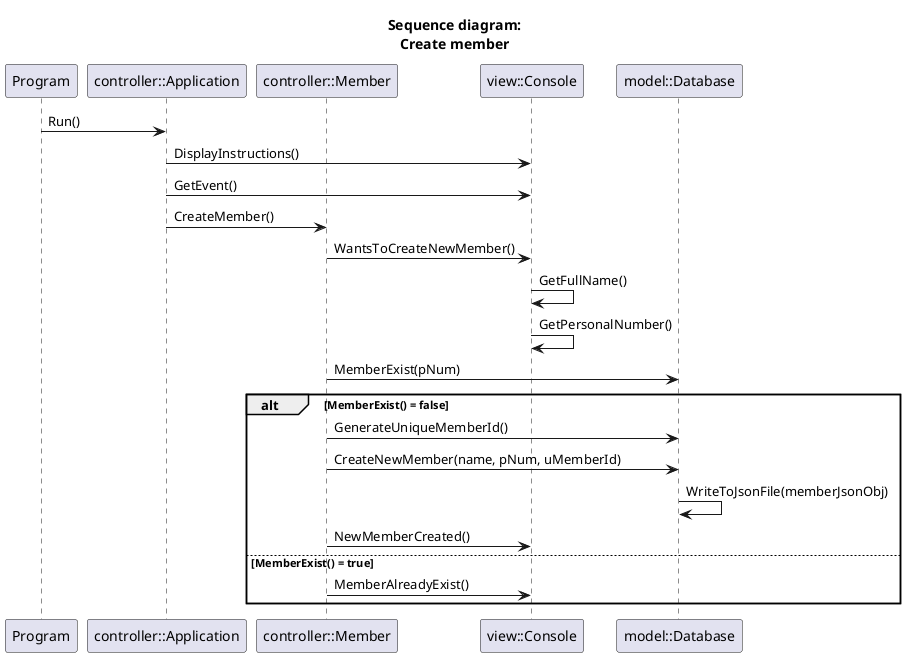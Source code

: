 @startuml
title Sequence diagram:\nCreate member
participant Program
participant "controller::Application"
participant "controller::Member"
participant "view::Console"
participant "model::Database"

Program -> "controller::Application": Run()
"controller::Application" -> "view::Console": DisplayInstructions()
"controller::Application" -> "view::Console": GetEvent()
"controller::Application" -> "controller::Member": CreateMember()
"controller::Member" -> "view::Console": WantsToCreateNewMember()
"view::Console" -> "view::Console": GetFullName()
"view::Console" -> "view::Console": GetPersonalNumber()
"controller::Member" -> "model::Database": MemberExist(pNum)

alt MemberExist() = false
    "controller::Member" -> "model::Database": GenerateUniqueMemberId()
    "controller::Member" -> "model::Database": CreateNewMember(name, pNum, uMemberId)
    "model::Database" -> "model::Database": WriteToJsonFile(memberJsonObj)
    "controller::Member" -> "view::Console": NewMemberCreated()
else MemberExist() = true
    "controller::Member" -> "view::Console": MemberAlreadyExist()
end
@enduml
